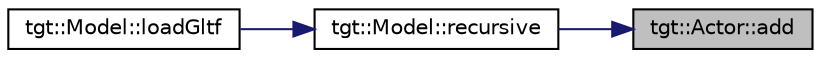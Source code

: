 digraph "tgt::Actor::add"
{
 // LATEX_PDF_SIZE
  edge [fontname="Helvetica",fontsize="10",labelfontname="Helvetica",labelfontsize="10"];
  node [fontname="Helvetica",fontsize="10",shape=record];
  rankdir="RL";
  Node1 [label="tgt::Actor::add",height=0.2,width=0.4,color="black", fillcolor="grey75", style="filled", fontcolor="black",tooltip=" "];
  Node1 -> Node2 [dir="back",color="midnightblue",fontsize="10",style="solid"];
  Node2 [label="tgt::Model::recursive",height=0.2,width=0.4,color="black", fillcolor="white", style="filled",URL="$d7/d14/namespacetgt_1_1_model.html#a003ae21c2972fdb43559d3c1dece6e47",tooltip=" "];
  Node2 -> Node3 [dir="back",color="midnightblue",fontsize="10",style="solid"];
  Node3 [label="tgt::Model::loadGltf",height=0.2,width=0.4,color="black", fillcolor="white", style="filled",URL="$d7/d14/namespacetgt_1_1_model.html#a67da2ba50690df5bc931b035c19b03fb",tooltip=" "];
}
